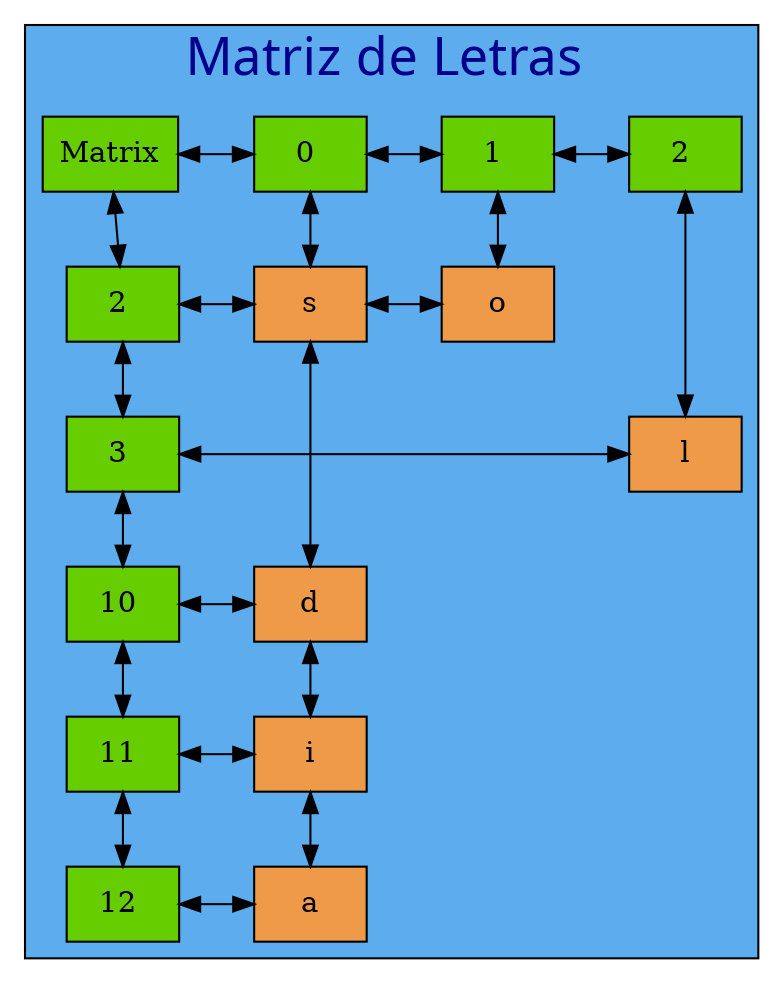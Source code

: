  digraph tablero{ 

graph[ranksep= "0.5",nodesep= "0.5"];
subgraph cluster_1 {

fontname=algerian
label= "Matriz de Letras ";
 labelloc=t;
fontcolor=blue4;
fontsize=25;
style=filled;
fillcolor=steelblue2;

node [shape=box fillcolor=chartreuse3];
mt[label= "Matrix" style=radial group=0]
{rank=same;
25770513280[label= "0 " style=radial,group=0]
25770513648[label= "1 " style=radial,group=1]
0[label= "2 " style=radial,group=2]
mt->25770513280->25770513648->0[dir=both];};

25770512320[label= "2 " style=radial,group=0]
25770515376[label= "3 " style=radial,group=0]
25770515808[label= "10 " style=radial,group=0]
25770516192[label= "11 " style=radial,group=0]
64[label= "12 " style=radial,group=0]
mt->25770512320->25770515376->25770515808->25770516192->64[dir=both];

node[shape=box height=0.5 style=filled fontcolor=black fillcolor=tan2]
25770512720[label="s" style=radial,group=0];
node[shape=box height=0.5 style=filled fontcolor=black fillcolor=tan2]
25770515392[label="d" style=radial,group=0];
node[shape=box height=0.5 style=filled fontcolor=black fillcolor=tan2]
25770515872[label="i" style=radial,group=0];
node[shape=box height=0.5 style=filled fontcolor=black fillcolor=tan2]
25770516256[label="a" style=radial,group=0];
node[shape=box height=0.5 style=filled fontcolor=black fillcolor=tan2]
25770513408[label="o" style=radial,group=1];
node[shape=box height=0.5 style=filled fontcolor=black fillcolor=tan2]
25770513968[label="l" style=radial,group=2];


25770513280->25770512720->25770515392->25770515872->25770516256[dir=both]
25770513648->25770513408[dir=both]
0->25770513968[dir=both]

25770512720[label="s"];
25770513408[label="o"];
25770513968[label="l"];
25770515392[label="d"];
25770515872[label="i"];
25770516256[label="a"];


{rank=same;25770512320->25770512720->25770513408[dir=both] } 
{rank=same;25770515376->25770513968[dir=both] } 
{rank=same;25770515808->25770515392[dir=both] } 
{rank=same;25770516192->25770515872[dir=both] } 
{rank=same;64->25770516256[dir=both] }
 }

}